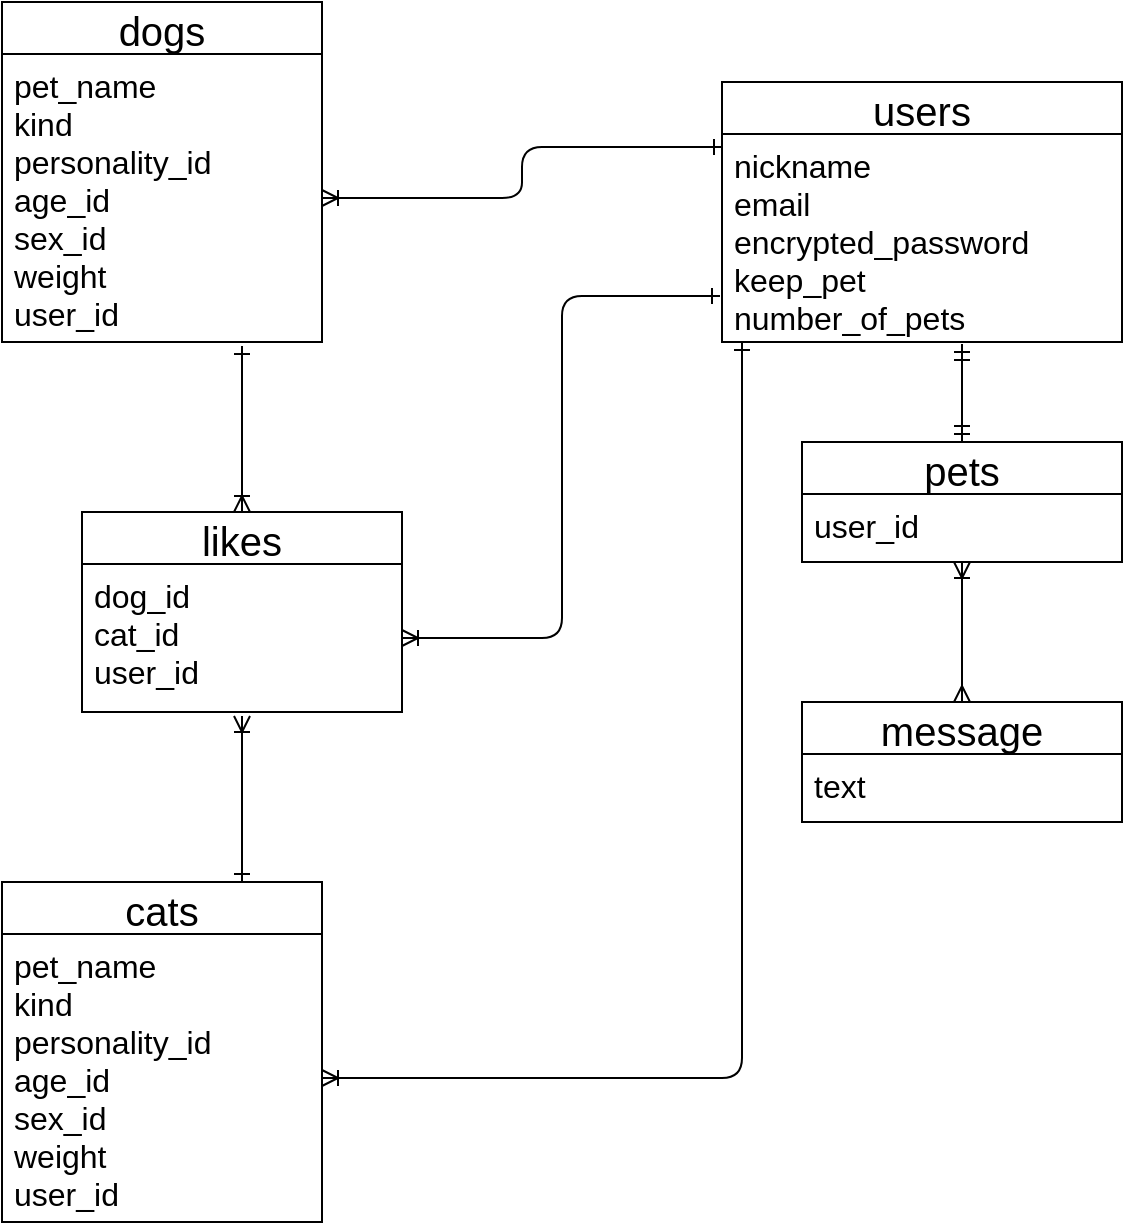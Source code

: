 <mxfile version="14.2.4" type="embed">
    <diagram id="R810W4U_6YpQJDdHpYki" name="ページ1">
        <mxGraphModel dx="330" dy="288" grid="1" gridSize="10" guides="1" tooltips="1" connect="1" arrows="1" fold="1" page="1" pageScale="1" pageWidth="850" pageHeight="1100" math="0" shadow="0">
            <root>
                <mxCell id="0"/>
                <mxCell id="1" parent="0"/>
                <mxCell id="15" value="users" style="swimlane;fontStyle=0;childLayout=stackLayout;horizontal=1;startSize=26;horizontalStack=0;resizeParent=1;resizeParentMax=0;resizeLast=0;collapsible=1;marginBottom=0;align=center;fontSize=20;" parent="1" vertex="1">
                    <mxGeometry x="400" y="80" width="200" height="130" as="geometry"/>
                </mxCell>
                <mxCell id="16" value="nickname&#10;email&#10;encrypted_password&#10;keep_pet&#10;number_of_pets" style="text;strokeColor=none;fillColor=none;spacingLeft=4;spacingRight=4;overflow=hidden;rotatable=0;points=[[0,0.5],[1,0.5]];portConstraint=eastwest;fontSize=16;" parent="15" vertex="1">
                    <mxGeometry y="26" width="200" height="104" as="geometry"/>
                </mxCell>
                <mxCell id="19" value="dogs" style="swimlane;fontStyle=0;childLayout=stackLayout;horizontal=1;startSize=26;horizontalStack=0;resizeParent=1;resizeParentMax=0;resizeLast=0;collapsible=1;marginBottom=0;align=center;fontSize=20;" parent="1" vertex="1">
                    <mxGeometry x="40" y="40" width="160" height="170" as="geometry"/>
                </mxCell>
                <mxCell id="20" value="pet_name&#10;kind&#10;personality_id&#10;age_id&#10;sex_id&#10;weight&#10;user_id" style="text;strokeColor=none;fillColor=none;spacingLeft=4;spacingRight=4;overflow=hidden;rotatable=0;points=[[0,0.5],[1,0.5]];portConstraint=eastwest;fontSize=16;" parent="19" vertex="1">
                    <mxGeometry y="26" width="160" height="144" as="geometry"/>
                </mxCell>
                <mxCell id="23" value="cats" style="swimlane;fontStyle=0;childLayout=stackLayout;horizontal=1;startSize=26;horizontalStack=0;resizeParent=1;resizeParentMax=0;resizeLast=0;collapsible=1;marginBottom=0;align=center;fontSize=20;" parent="1" vertex="1">
                    <mxGeometry x="40" y="480" width="160" height="170" as="geometry"/>
                </mxCell>
                <mxCell id="24" value="pet_name&#10;kind&#10;personality_id&#10;age_id&#10;sex_id&#10;weight&#10;user_id" style="text;strokeColor=none;fillColor=none;spacingLeft=4;spacingRight=4;overflow=hidden;rotatable=0;points=[[0,0.5],[1,0.5]];portConstraint=eastwest;fontSize=16;" parent="23" vertex="1">
                    <mxGeometry y="26" width="160" height="144" as="geometry"/>
                </mxCell>
                <mxCell id="27" value="message" style="swimlane;fontStyle=0;childLayout=stackLayout;horizontal=1;startSize=26;horizontalStack=0;resizeParent=1;resizeParentMax=0;resizeLast=0;collapsible=1;marginBottom=0;align=center;fontSize=20;" parent="1" vertex="1">
                    <mxGeometry x="440" y="390" width="160" height="60" as="geometry"/>
                </mxCell>
                <mxCell id="28" value="text" style="text;strokeColor=none;fillColor=none;spacingLeft=4;spacingRight=4;overflow=hidden;rotatable=0;points=[[0,0.5],[1,0.5]];portConstraint=eastwest;fontSize=16;" parent="27" vertex="1">
                    <mxGeometry y="26" width="160" height="34" as="geometry"/>
                </mxCell>
                <mxCell id="31" value="pets" style="swimlane;fontStyle=0;childLayout=stackLayout;horizontal=1;startSize=26;horizontalStack=0;resizeParent=1;resizeParentMax=0;resizeLast=0;collapsible=1;marginBottom=0;align=center;fontSize=20;" parent="1" vertex="1">
                    <mxGeometry x="440" y="260" width="160" height="60" as="geometry"/>
                </mxCell>
                <mxCell id="32" value="user_id" style="text;strokeColor=none;fillColor=none;spacingLeft=4;spacingRight=4;overflow=hidden;rotatable=0;points=[[0,0.5],[1,0.5]];portConstraint=eastwest;fontSize=16;" parent="31" vertex="1">
                    <mxGeometry y="26" width="160" height="34" as="geometry"/>
                </mxCell>
                <mxCell id="35" value="likes" style="swimlane;fontStyle=0;childLayout=stackLayout;horizontal=1;startSize=26;horizontalStack=0;resizeParent=1;resizeParentMax=0;resizeLast=0;collapsible=1;marginBottom=0;align=center;fontSize=20;" parent="1" vertex="1">
                    <mxGeometry x="80" y="295" width="160" height="100" as="geometry"/>
                </mxCell>
                <mxCell id="36" value="dog_id&#10;cat_id&#10;user_id" style="text;strokeColor=none;fillColor=none;spacingLeft=4;spacingRight=4;overflow=hidden;rotatable=0;points=[[0,0.5],[1,0.5]];portConstraint=eastwest;fontSize=16;" parent="35" vertex="1">
                    <mxGeometry y="26" width="160" height="74" as="geometry"/>
                </mxCell>
                <mxCell id="39" value="" style="fontSize=12;html=1;endArrow=ERoneToMany;exitX=0;exitY=0.25;exitDx=0;exitDy=0;startArrow=ERone;startFill=0;edgeStyle=orthogonalEdgeStyle;" parent="1" source="15" target="20" edge="1">
                    <mxGeometry width="100" height="100" relative="1" as="geometry">
                        <mxPoint x="240" y="295" as="sourcePoint"/>
                        <mxPoint x="340" y="195" as="targetPoint"/>
                    </mxGeometry>
                </mxCell>
                <mxCell id="40" value="" style="edgeStyle=orthogonalEdgeStyle;fontSize=12;html=1;endArrow=ERoneToMany;entryX=1;entryY=0.5;entryDx=0;entryDy=0;startArrow=ERone;startFill=0;" parent="1" source="16" target="24" edge="1">
                    <mxGeometry width="100" height="100" relative="1" as="geometry">
                        <mxPoint x="397" y="398" as="sourcePoint"/>
                        <mxPoint x="300" y="520" as="targetPoint"/>
                        <Array as="points">
                            <mxPoint x="410" y="578"/>
                        </Array>
                    </mxGeometry>
                </mxCell>
                <mxCell id="41" value="" style="fontSize=12;html=1;endArrow=ERoneToMany;entryX=0.5;entryY=0;entryDx=0;entryDy=0;exitX=0.75;exitY=1.014;exitDx=0;exitDy=0;exitPerimeter=0;startArrow=ERone;startFill=0;" parent="1" source="20" target="35" edge="1">
                    <mxGeometry width="100" height="100" relative="1" as="geometry">
                        <mxPoint x="170" y="220" as="sourcePoint"/>
                        <mxPoint x="190" y="195" as="targetPoint"/>
                    </mxGeometry>
                </mxCell>
                <mxCell id="42" value="" style="fontSize=12;html=1;endArrow=ERoneToMany;entryX=0.5;entryY=1.027;entryDx=0;entryDy=0;entryPerimeter=0;exitX=0.75;exitY=0;exitDx=0;exitDy=0;startArrow=ERone;startFill=0;" parent="1" source="23" target="36" edge="1">
                    <mxGeometry width="100" height="100" relative="1" as="geometry">
                        <mxPoint x="160" y="470" as="sourcePoint"/>
                        <mxPoint x="140" y="430" as="targetPoint"/>
                    </mxGeometry>
                </mxCell>
                <mxCell id="44" value="" style="fontSize=12;html=1;endArrow=ERmandOne;startArrow=ERmandOne;exitX=0.5;exitY=0;exitDx=0;exitDy=0;" parent="1" source="31" edge="1">
                    <mxGeometry width="100" height="100" relative="1" as="geometry">
                        <mxPoint x="420" y="525" as="sourcePoint"/>
                        <mxPoint x="520" y="211" as="targetPoint"/>
                    </mxGeometry>
                </mxCell>
                <mxCell id="45" value="" style="fontSize=12;html=1;endArrow=ERoneToMany;entryX=1;entryY=0.5;entryDx=0;entryDy=0;exitX=-0.005;exitY=0.779;exitDx=0;exitDy=0;exitPerimeter=0;startArrow=ERone;startFill=0;edgeStyle=orthogonalEdgeStyle;" parent="1" source="16" target="36" edge="1">
                    <mxGeometry width="100" height="100" relative="1" as="geometry">
                        <mxPoint x="290" y="480" as="sourcePoint"/>
                        <mxPoint x="390" y="380" as="targetPoint"/>
                        <Array as="points">
                            <mxPoint x="320" y="187"/>
                            <mxPoint x="320" y="358"/>
                        </Array>
                    </mxGeometry>
                </mxCell>
                <mxCell id="47" value="" style="fontSize=12;html=1;endArrow=ERoneToMany;startArrow=ERmany;exitX=0.5;exitY=0;exitDx=0;exitDy=0;startFill=0;endFill=0;" parent="1" source="27" edge="1">
                    <mxGeometry width="100" height="100" relative="1" as="geometry">
                        <mxPoint x="460" y="470" as="sourcePoint"/>
                        <mxPoint x="520" y="320" as="targetPoint"/>
                        <Array as="points"/>
                    </mxGeometry>
                </mxCell>
            </root>
        </mxGraphModel>
    </diagram>
</mxfile>